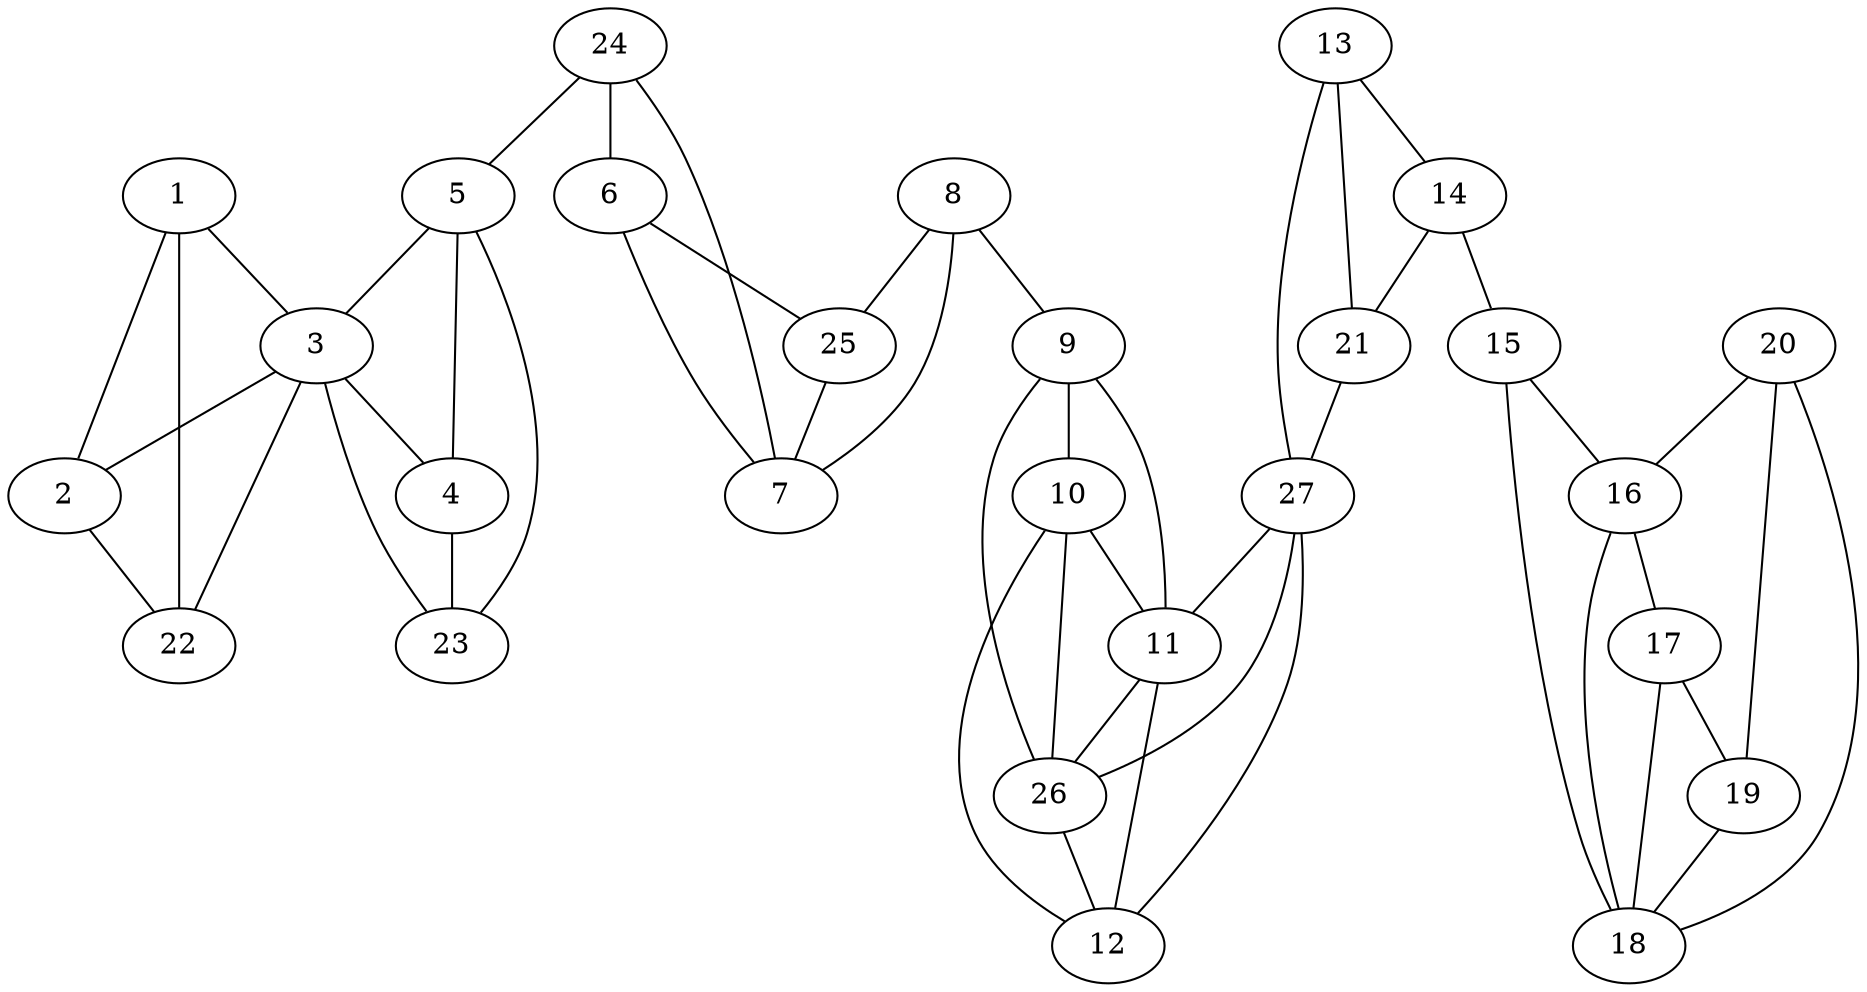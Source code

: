 graph pdb1clk {
	1	 [aaLength=3,
		sequence=PED,
		type=0];
	3	 [aaLength=11,
		sequence=PAESVRRLAEL,
		type=0];
	1 -- 3	 [distance0="30.34483",
		frequency=1,
		type0=2];
	2	 [aaLength=4,
		sequence=LWTV,
		type=0];
	1 -- 2	 [distance0="22.47951",
		frequency=1,
		type0=1];
	22	 [aaLength=4,
		sequence=FTFG,
		type=1];
	2 -- 22	 [distance0="14.83877",
		frequency=1,
		type0=1];
	3 -- 2	 [distance0="25.18035",
		frequency=1,
		type0=1];
	4	 [aaLength=4,
		sequence=DDDL,
		type=0];
	3 -- 4	 [distance0="27.45186",
		frequency=1,
		type0=2];
	23	 [aaLength=5,
		sequence=GVTFH,
		type=1];
	4 -- 23	 [distance0="16.21765",
		frequency=1,
		type0=1];
	5	 [aaLength=18,
		sequence=DSERAEHIKRFRQALDET,
		type=0];
	5 -- 3	 [distance0="31.57012",
		frequency=1,
		type0=3];
	5 -- 4	 [distance0="16.22987",
		frequency=1,
		type0=1];
	5 -- 23	 [distance0="30.35095",
		frequency=1,
		type0=2];
	6	 [aaLength=3,
		sequence=PVF,
		type=0];
	7	 [aaLength=20,
		sequence=RDVRRYALRKTIRNIDLAVE,
		type=0];
	6 -- 7	 [distance0="17.14567",
		distance1="9.0",
		frequency=2,
		type0=1,
		type1=4];
	25	 [aaLength=4,
		sequence=TYVA,
		type=1];
	6 -- 25	 [distance0="39.37784",
		frequency=1,
		type0=3];
	24	 [aaLength=3,
		sequence=MAT,
		type=1];
	7 -- 24	 [distance0="30.93433",
		frequency=1,
		type0=2];
	8	 [aaLength=21,
		sequence=VRVALDRMKEAFDLLGEYVTS,
		type=0];
	8 -- 7	 [distance0="42.4219",
		frequency=1,
		type0=2];
	9	 [aaLength=10,
		sequence=IGHALAFIDG,
		type=0];
	8 -- 9	 [distance0="45.843",
		distance1="24.0",
		frequency=2,
		type0=3,
		type1=4];
	8 -- 25	 [distance0="32.89658",
		frequency=1,
		type0=1];
	11	 [aaLength=7,
		sequence=VGHEQMA,
		type=0];
	9 -- 11	 [distance0="25.83783",
		frequency=1,
		type0=2];
	10	 [aaLength=3,
		sequence=PEL,
		type=0];
	9 -- 10	 [distance0="16.71713",
		distance1="3.0",
		frequency=2,
		type0=1,
		type1=4];
	26	 [aaLength=6,
		sequence=YGVNPE,
		type=1];
	9 -- 26	 [distance0="28.31537",
		frequency=1,
		type0=3];
	10 -- 11	 [distance0="24.71714",
		frequency=1,
		type0=2];
	12	 [aaLength=10,
		sequence=FPHGIAQALW,
		type=0];
	10 -- 12	 [distance0="25.28243",
		frequency=1,
		type0=3];
	10 -- 26	 [distance0="0.0",
		frequency=1,
		type0=5];
	11 -- 26	 [distance0="12.91906",
		frequency=1,
		type0=1];
	12 -- 11	 [distance0="13.81454",
		frequency=1,
		type0=1];
	13	 [aaLength=14,
		sequence=LRAAFWLVDLLESA,
		type=0];
	21	 [aaLength=3,
		sequence=RHF,
		type=1];
	13 -- 21	 [distance0="28.74495",
		distance1="5.0",
		frequency=2,
		type0=1,
		type1=4];
	14	 [aaLength=27,
		sequence=FDGVWASAAGCMRNYLILKERAAAFRA,
		type=0];
	13 -- 14	 [distance0="32.46098",
		frequency=1,
		type0=3];
	27	 [aaLength=5,
		sequence=LFHID,
		type=1];
	13 -- 27	 [distance0="32.26875",
		frequency=1,
		type0=2];
	14 -- 21	 [distance0="27.91898",
		frequency=1,
		type0=1];
	15	 [aaLength=9,
		sequence=PEVQEALRA,
		type=0];
	14 -- 15	 [distance0="29.69716",
		distance1="1.0",
		frequency=2,
		type0=2,
		type1=4];
	18	 [aaLength=3,
		sequence=RSA,
		type=0];
	15 -- 18	 [distance0="37.22907",
		frequency=1,
		type0=3];
	16	 [aaLength=5,
		sequence=LDELA,
		type=0];
	15 -- 16	 [distance0="17.09247",
		distance1="2.0",
		frequency=2,
		type0=1,
		type1=4];
	16 -- 18	 [distance0="21.05866",
		frequency=1,
		type0=3];
	17	 [aaLength=5,
		sequence=LQALL,
		type=0];
	16 -- 17	 [distance0="20.89563",
		distance1="7.0",
		frequency=2,
		type0=2,
		type1=4];
	17 -- 18	 [distance0="12.0248",
		distance1="2.0",
		frequency=2,
		type0=1,
		type1=4];
	19	 [aaLength=5,
		sequence=PDAAA,
		type=0];
	17 -- 19	 [distance0="27.11747",
		frequency=1,
		type0=3];
	19 -- 18	 [distance0="15.10943",
		frequency=1,
		type0=1];
	20	 [aaLength=12,
		sequence=FERLDQLAMDHL,
		type=0];
	20 -- 18	 [distance0="32.17537",
		frequency=1,
		type0=2];
	20 -- 16	 [distance0="42.02673",
		frequency=1,
		type0=3];
	20 -- 19	 [distance0="17.93066",
		frequency=1,
		type0=1];
	21 -- 27	 [distance0="43.0",
		frequency=1,
		type0=3];
	22 -- 1	 [distance0="35.35838",
		frequency=1,
		type0=2];
	22 -- 3	 [distance0="36.98332",
		frequency=1,
		type0=3];
	23 -- 3	 [distance0="30.63928",
		frequency=1,
		type0=3];
	24 -- 5	 [distance0="35.00258",
		frequency=1,
		type0=3];
	24 -- 6	 [distance0="18.31979",
		distance1="6.0",
		frequency=2,
		type0=1,
		type1=4];
	25 -- 7	 [distance0="33.0444",
		frequency=1,
		type0=2];
	26 -- 12	 [distance0="26.29214",
		frequency=1,
		type0=2];
	27 -- 11	 [distance0="25.68856",
		frequency=1,
		type0=2];
	27 -- 12	 [distance0="24.58204",
		frequency=1,
		type0=1];
	27 -- 26	 [distance0="29.0",
		frequency=1,
		type0=3];
}
